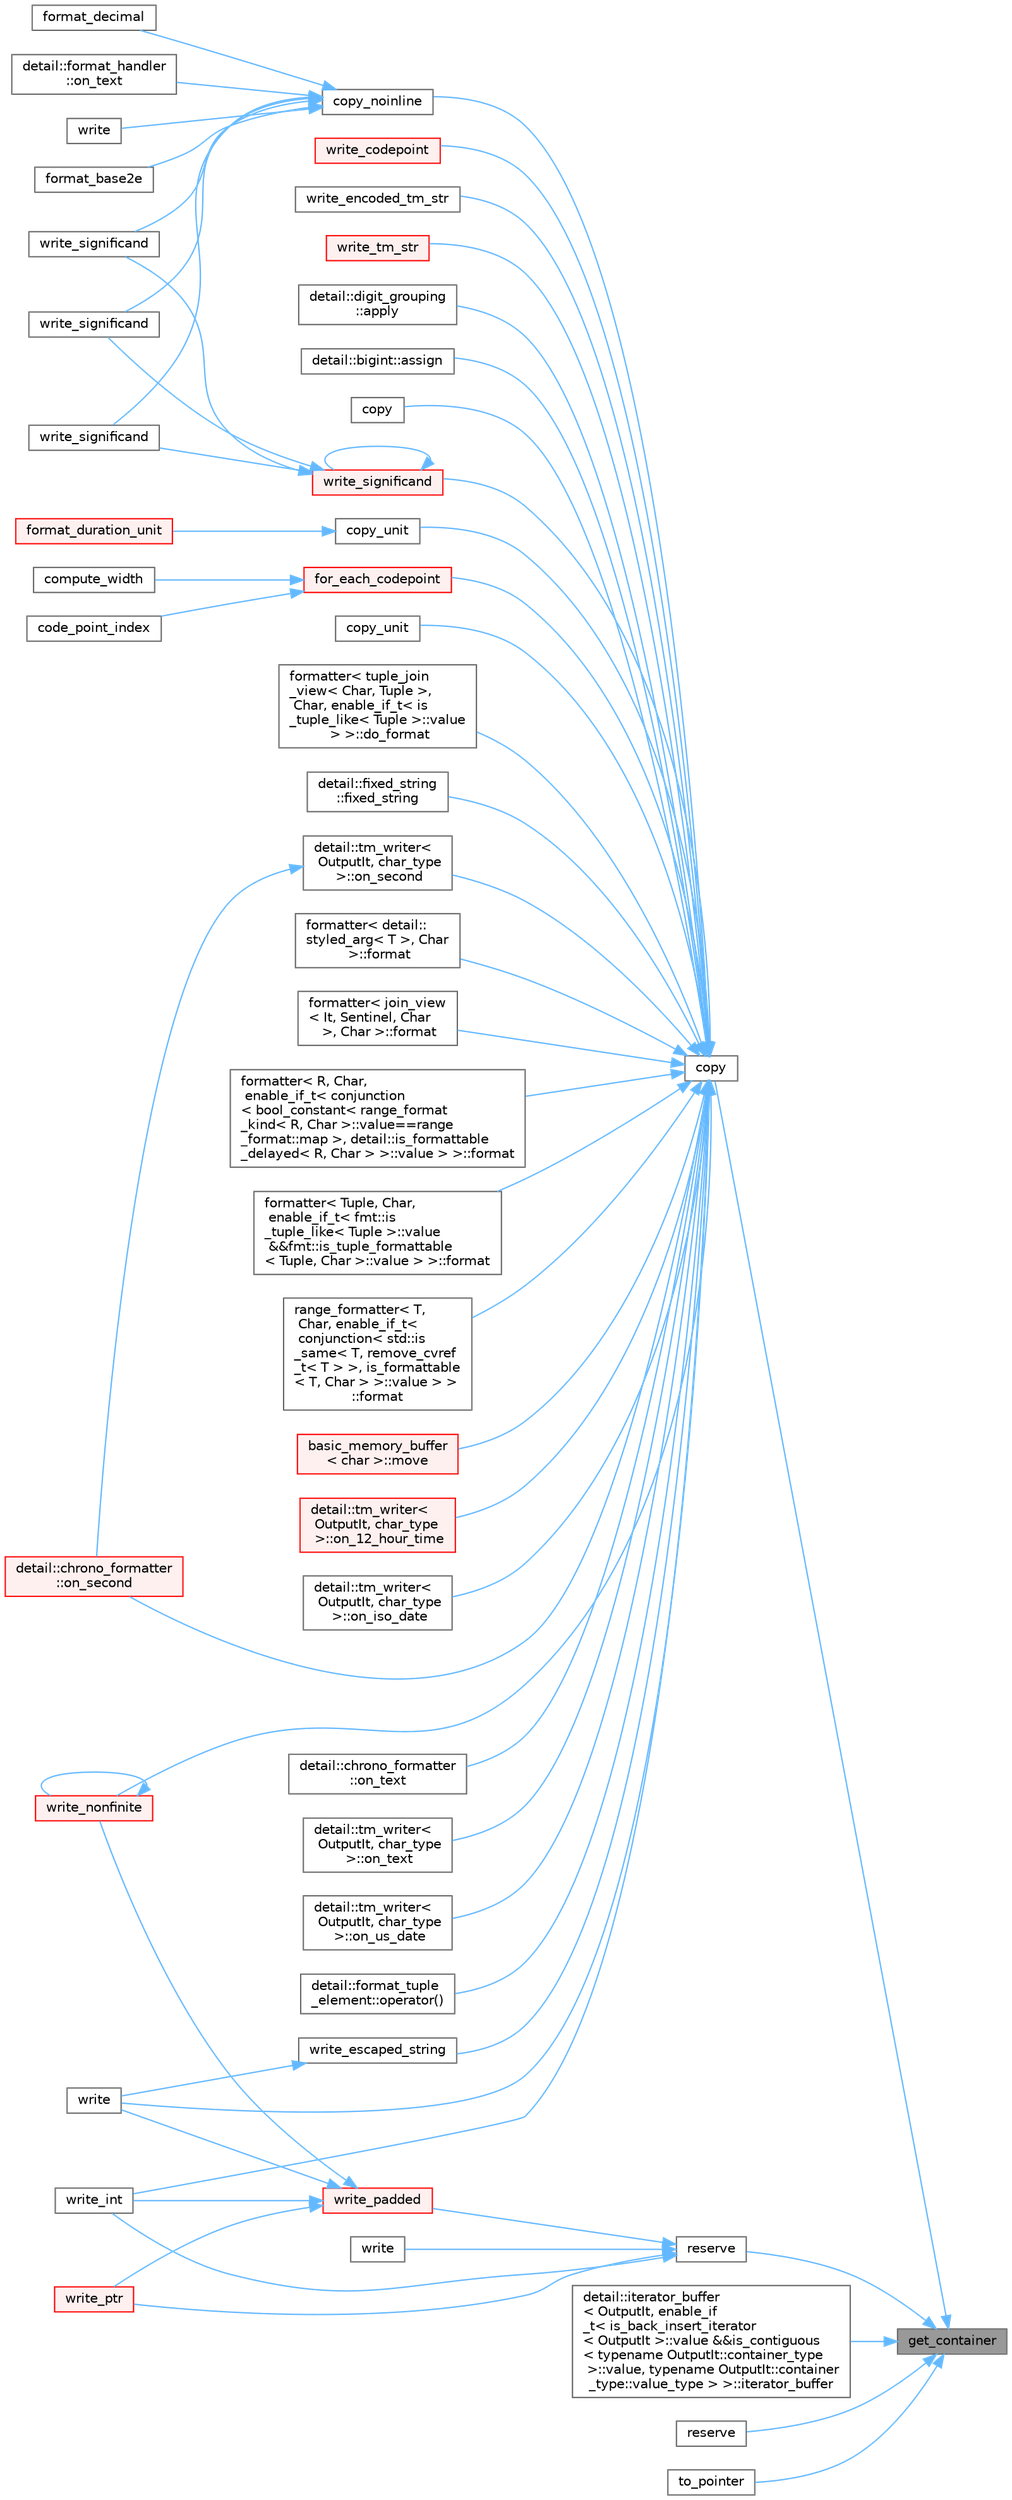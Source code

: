 digraph "get_container"
{
 // LATEX_PDF_SIZE
  bgcolor="transparent";
  edge [fontname=Helvetica,fontsize=10,labelfontname=Helvetica,labelfontsize=10];
  node [fontname=Helvetica,fontsize=10,shape=box,height=0.2,width=0.4];
  rankdir="RL";
  Node1 [id="Node000001",label="get_container",height=0.2,width=0.4,color="gray40", fillcolor="grey60", style="filled", fontcolor="black",tooltip=" "];
  Node1 -> Node2 [id="edge1_Node000001_Node000002",dir="back",color="steelblue1",style="solid",tooltip=" "];
  Node2 [id="Node000002",label="copy",height=0.2,width=0.4,color="grey40", fillcolor="white", style="filled",URL="$namespacedetail.html#a424ac455d7b099551299db1be2e6e355",tooltip=" "];
  Node2 -> Node3 [id="edge2_Node000002_Node000003",dir="back",color="steelblue1",style="solid",tooltip=" "];
  Node3 [id="Node000003",label="detail::digit_grouping\l::apply",height=0.2,width=0.4,color="grey40", fillcolor="white", style="filled",URL="$classdetail_1_1digit__grouping.html#a92811a082cdee6ced2b07a83084abf27",tooltip=" "];
  Node2 -> Node4 [id="edge3_Node000002_Node000004",dir="back",color="steelblue1",style="solid",tooltip=" "];
  Node4 [id="Node000004",label="detail::bigint::assign",height=0.2,width=0.4,color="grey40", fillcolor="white", style="filled",URL="$classdetail_1_1bigint.html#a2b62ced405e858237d4931ae236bdc23",tooltip=" "];
  Node2 -> Node5 [id="edge4_Node000002_Node000005",dir="back",color="steelblue1",style="solid",tooltip=" "];
  Node5 [id="Node000005",label="copy",height=0.2,width=0.4,color="grey40", fillcolor="white", style="filled",URL="$namespacedetail.html#ac05a8477523e1985a1168a072adac246",tooltip=" "];
  Node2 -> Node6 [id="edge5_Node000002_Node000006",dir="back",color="steelblue1",style="solid",tooltip=" "];
  Node6 [id="Node000006",label="copy_noinline",height=0.2,width=0.4,color="grey40", fillcolor="white", style="filled",URL="$namespacedetail.html#ad6edbd98f2eff8356b5bc725aee396e3",tooltip=" "];
  Node6 -> Node7 [id="edge6_Node000006_Node000007",dir="back",color="steelblue1",style="solid",tooltip=" "];
  Node7 [id="Node000007",label="format_base2e",height=0.2,width=0.4,color="grey40", fillcolor="white", style="filled",URL="$namespacedetail.html#a644fd262d53d87df245ef443e97a9817",tooltip=" "];
  Node6 -> Node8 [id="edge7_Node000006_Node000008",dir="back",color="steelblue1",style="solid",tooltip=" "];
  Node8 [id="Node000008",label="format_decimal",height=0.2,width=0.4,color="grey40", fillcolor="white", style="filled",URL="$namespacedetail.html#a31f1c8fd33b9eebb81a5626225feeace",tooltip=" "];
  Node6 -> Node9 [id="edge8_Node000006_Node000009",dir="back",color="steelblue1",style="solid",tooltip=" "];
  Node9 [id="Node000009",label="detail::format_handler\l::on_text",height=0.2,width=0.4,color="grey40", fillcolor="white", style="filled",URL="$structdetail_1_1format__handler.html#a7bb56818f95441817289b0cf927260b2",tooltip=" "];
  Node6 -> Node10 [id="edge9_Node000006_Node000010",dir="back",color="steelblue1",style="solid",tooltip=" "];
  Node10 [id="Node000010",label="write",height=0.2,width=0.4,color="grey40", fillcolor="white", style="filled",URL="$namespacedetail.html#a52bf5194a8344744afbdcf8be238b531",tooltip=" "];
  Node6 -> Node11 [id="edge10_Node000006_Node000011",dir="back",color="steelblue1",style="solid",tooltip=" "];
  Node11 [id="Node000011",label="write_significand",height=0.2,width=0.4,color="grey40", fillcolor="white", style="filled",URL="$namespacedetail.html#a82a857efad08792a15726465f64d3ad7",tooltip=" "];
  Node6 -> Node12 [id="edge11_Node000006_Node000012",dir="back",color="steelblue1",style="solid",tooltip=" "];
  Node12 [id="Node000012",label="write_significand",height=0.2,width=0.4,color="grey40", fillcolor="white", style="filled",URL="$namespacedetail.html#af529743a92b0d383abfc3d76039f8407",tooltip=" "];
  Node6 -> Node13 [id="edge12_Node000006_Node000013",dir="back",color="steelblue1",style="solid",tooltip=" "];
  Node13 [id="Node000013",label="write_significand",height=0.2,width=0.4,color="grey40", fillcolor="white", style="filled",URL="$namespacedetail.html#a931ed4e5e885916328c401130b9d50e2",tooltip=" "];
  Node2 -> Node14 [id="edge13_Node000002_Node000014",dir="back",color="steelblue1",style="solid",tooltip=" "];
  Node14 [id="Node000014",label="copy_unit",height=0.2,width=0.4,color="grey40", fillcolor="white", style="filled",URL="$namespacedetail.html#a5677da16167e10dbf7f82ea3fab75a58",tooltip=" "];
  Node14 -> Node15 [id="edge14_Node000014_Node000015",dir="back",color="steelblue1",style="solid",tooltip=" "];
  Node15 [id="Node000015",label="format_duration_unit",height=0.2,width=0.4,color="red", fillcolor="#FFF0F0", style="filled",URL="$namespacedetail.html#a2398c04f58e4d99e75a4bd6c2ce3cfba",tooltip=" "];
  Node2 -> Node18 [id="edge15_Node000002_Node000018",dir="back",color="steelblue1",style="solid",tooltip=" "];
  Node18 [id="Node000018",label="copy_unit",height=0.2,width=0.4,color="grey40", fillcolor="white", style="filled",URL="$namespacedetail.html#ae1bf005f41d507a5a9a219ea36bc8849",tooltip=" "];
  Node2 -> Node19 [id="edge16_Node000002_Node000019",dir="back",color="steelblue1",style="solid",tooltip=" "];
  Node19 [id="Node000019",label="formatter\< tuple_join\l_view\< Char, Tuple \>,\l Char, enable_if_t\< is\l_tuple_like\< Tuple \>::value\l \> \>::do_format",height=0.2,width=0.4,color="grey40", fillcolor="white", style="filled",URL="$structformatter_3_01tuple__join__view_3_01_char_00_01_tuple_01_4_00_01_char_00_01enable__if__t_3702116b4993467dc43ca9e2e0cc9ab0d.html#aa1b1b5a65ce3b69df2fee186f0806c69",tooltip=" "];
  Node2 -> Node20 [id="edge17_Node000002_Node000020",dir="back",color="steelblue1",style="solid",tooltip=" "];
  Node20 [id="Node000020",label="detail::fixed_string\l::fixed_string",height=0.2,width=0.4,color="grey40", fillcolor="white", style="filled",URL="$structdetail_1_1fixed__string.html#aa482fa0043b9ee739656f361655ac900",tooltip=" "];
  Node2 -> Node21 [id="edge18_Node000002_Node000021",dir="back",color="steelblue1",style="solid",tooltip=" "];
  Node21 [id="Node000021",label="for_each_codepoint",height=0.2,width=0.4,color="red", fillcolor="#FFF0F0", style="filled",URL="$namespacedetail.html#a9eaa91e3d4139e9d0b119691560d1448",tooltip=" "];
  Node21 -> Node22 [id="edge19_Node000021_Node000022",dir="back",color="steelblue1",style="solid",tooltip=" "];
  Node22 [id="Node000022",label="code_point_index",height=0.2,width=0.4,color="grey40", fillcolor="white", style="filled",URL="$namespacedetail.html#aecb4aa6caa07864c7d60927ced8b685a",tooltip=" "];
  Node21 -> Node23 [id="edge20_Node000021_Node000023",dir="back",color="steelblue1",style="solid",tooltip=" "];
  Node23 [id="Node000023",label="compute_width",height=0.2,width=0.4,color="grey40", fillcolor="white", style="filled",URL="$namespacedetail.html#a7475fe761a7eca15f3f2fd32523fa3ee",tooltip=" "];
  Node2 -> Node26 [id="edge21_Node000002_Node000026",dir="back",color="steelblue1",style="solid",tooltip=" "];
  Node26 [id="Node000026",label="formatter\< detail::\lstyled_arg\< T \>, Char\l \>::format",height=0.2,width=0.4,color="grey40", fillcolor="white", style="filled",URL="$structformatter_3_01detail_1_1styled__arg_3_01_t_01_4_00_01_char_01_4.html#aa0fa092d8597011c772b36a114ccdcd5",tooltip=" "];
  Node2 -> Node27 [id="edge22_Node000002_Node000027",dir="back",color="steelblue1",style="solid",tooltip=" "];
  Node27 [id="Node000027",label="formatter\< join_view\l\< It, Sentinel, Char\l \>, Char \>::format",height=0.2,width=0.4,color="grey40", fillcolor="white", style="filled",URL="$structformatter_3_01join__view_3_01_it_00_01_sentinel_00_01_char_01_4_00_01_char_01_4.html#a07e0337491f4127ff74ae1d346036377",tooltip=" "];
  Node2 -> Node28 [id="edge23_Node000002_Node000028",dir="back",color="steelblue1",style="solid",tooltip=" "];
  Node28 [id="Node000028",label="formatter\< R, Char,\l enable_if_t\< conjunction\l\< bool_constant\< range_format\l_kind\< R, Char \>::value==range\l_format::map \>, detail::is_formattable\l_delayed\< R, Char \> \>::value \> \>::format",height=0.2,width=0.4,color="grey40", fillcolor="white", style="filled",URL="$structformatter_3_01_r_00_01_char_00_01enable__if__t_3_01conjunction_3_01bool__constant_3_01rang682dfa2fd4997d6674e20e6d81a60e99.html#a81ac6098102ec316574a1a9f94bf0211",tooltip=" "];
  Node2 -> Node29 [id="edge24_Node000002_Node000029",dir="back",color="steelblue1",style="solid",tooltip=" "];
  Node29 [id="Node000029",label="formatter\< Tuple, Char,\l enable_if_t\< fmt::is\l_tuple_like\< Tuple \>::value\l &&fmt::is_tuple_formattable\l\< Tuple, Char \>::value \> \>::format",height=0.2,width=0.4,color="grey40", fillcolor="white", style="filled",URL="$structformatter_3_01_tuple_00_01_char_00_01enable__if__t_3_01fmt_1_1is__tuple__like_3_01_tuple_0858257f959bf6fea2bf2f677029fa45e.html#aaed9a154dbcbbe9aceb075aad7bb2f9d",tooltip=" "];
  Node2 -> Node30 [id="edge25_Node000002_Node000030",dir="back",color="steelblue1",style="solid",tooltip=" "];
  Node30 [id="Node000030",label="range_formatter\< T,\l Char, enable_if_t\<\l conjunction\< std::is\l_same\< T, remove_cvref\l_t\< T \> \>, is_formattable\l\< T, Char \> \>::value \> \>\l::format",height=0.2,width=0.4,color="grey40", fillcolor="white", style="filled",URL="$structrange__formatter_3_01_t_00_01_char_00_01enable__if__t_3_01conjunction_3_01std_1_1is__same_edf46378efa9da3f820c5aa7a483895e.html#af87e39ba518dcf690d9d8d461d8086d3",tooltip=" "];
  Node2 -> Node31 [id="edge26_Node000002_Node000031",dir="back",color="steelblue1",style="solid",tooltip=" "];
  Node31 [id="Node000031",label="basic_memory_buffer\l\< char \>::move",height=0.2,width=0.4,color="red", fillcolor="#FFF0F0", style="filled",URL="$classbasic__memory__buffer.html#a72128f03973fe818bb882bc8130f0b86",tooltip=" "];
  Node2 -> Node34 [id="edge27_Node000002_Node000034",dir="back",color="steelblue1",style="solid",tooltip=" "];
  Node34 [id="Node000034",label="detail::tm_writer\<\l OutputIt, char_type\l \>::on_12_hour_time",height=0.2,width=0.4,color="red", fillcolor="#FFF0F0", style="filled",URL="$classdetail_1_1tm__writer.html#acac60187a1bae85bc87379c974bc6e45",tooltip=" "];
  Node2 -> Node36 [id="edge28_Node000002_Node000036",dir="back",color="steelblue1",style="solid",tooltip=" "];
  Node36 [id="Node000036",label="detail::tm_writer\<\l OutputIt, char_type\l \>::on_iso_date",height=0.2,width=0.4,color="grey40", fillcolor="white", style="filled",URL="$classdetail_1_1tm__writer.html#aea707828446626d840d3cb1e6187179e",tooltip=" "];
  Node2 -> Node37 [id="edge29_Node000002_Node000037",dir="back",color="steelblue1",style="solid",tooltip=" "];
  Node37 [id="Node000037",label="detail::chrono_formatter\l::on_second",height=0.2,width=0.4,color="red", fillcolor="#FFF0F0", style="filled",URL="$structdetail_1_1chrono__formatter.html#afcb9a0eff4398874cbff0b5466c5f56c",tooltip=" "];
  Node2 -> Node39 [id="edge30_Node000002_Node000039",dir="back",color="steelblue1",style="solid",tooltip=" "];
  Node39 [id="Node000039",label="detail::tm_writer\<\l OutputIt, char_type\l \>::on_second",height=0.2,width=0.4,color="grey40", fillcolor="white", style="filled",URL="$classdetail_1_1tm__writer.html#afcb9a0eff4398874cbff0b5466c5f56c",tooltip=" "];
  Node39 -> Node37 [id="edge31_Node000039_Node000037",dir="back",color="steelblue1",style="solid",tooltip=" "];
  Node2 -> Node40 [id="edge32_Node000002_Node000040",dir="back",color="steelblue1",style="solid",tooltip=" "];
  Node40 [id="Node000040",label="detail::chrono_formatter\l::on_text",height=0.2,width=0.4,color="grey40", fillcolor="white", style="filled",URL="$structdetail_1_1chrono__formatter.html#ab206c31b43b3f50407f846631b08810b",tooltip=" "];
  Node2 -> Node41 [id="edge33_Node000002_Node000041",dir="back",color="steelblue1",style="solid",tooltip=" "];
  Node41 [id="Node000041",label="detail::tm_writer\<\l OutputIt, char_type\l \>::on_text",height=0.2,width=0.4,color="grey40", fillcolor="white", style="filled",URL="$classdetail_1_1tm__writer.html#a1db3c9cd510af6fb4e112e0250d34afb",tooltip=" "];
  Node2 -> Node42 [id="edge34_Node000002_Node000042",dir="back",color="steelblue1",style="solid",tooltip=" "];
  Node42 [id="Node000042",label="detail::tm_writer\<\l OutputIt, char_type\l \>::on_us_date",height=0.2,width=0.4,color="grey40", fillcolor="white", style="filled",URL="$classdetail_1_1tm__writer.html#afe51a54407933aca94f3f33297ea2d93",tooltip=" "];
  Node2 -> Node43 [id="edge35_Node000002_Node000043",dir="back",color="steelblue1",style="solid",tooltip=" "];
  Node43 [id="Node000043",label="detail::format_tuple\l_element::operator()",height=0.2,width=0.4,color="grey40", fillcolor="white", style="filled",URL="$structdetail_1_1format__tuple__element.html#a2cfa9d3122901cdb0496b8476ff68d3d",tooltip=" "];
  Node2 -> Node44 [id="edge36_Node000002_Node000044",dir="back",color="steelblue1",style="solid",tooltip=" "];
  Node44 [id="Node000044",label="write",height=0.2,width=0.4,color="grey40", fillcolor="white", style="filled",URL="$namespacedetail.html#a664c3f795a0280d463eb3f67c45219ad",tooltip=" "];
  Node2 -> Node45 [id="edge37_Node000002_Node000045",dir="back",color="steelblue1",style="solid",tooltip=" "];
  Node45 [id="Node000045",label="write_codepoint",height=0.2,width=0.4,color="red", fillcolor="#FFF0F0", style="filled",URL="$namespacedetail.html#a23eea6d81676255756eccf627cb1011f",tooltip=" "];
  Node2 -> Node57 [id="edge38_Node000002_Node000057",dir="back",color="steelblue1",style="solid",tooltip=" "];
  Node57 [id="Node000057",label="write_encoded_tm_str",height=0.2,width=0.4,color="grey40", fillcolor="white", style="filled",URL="$namespacedetail.html#a0199d4ab13906cdd7763188a2287bb74",tooltip=" "];
  Node2 -> Node56 [id="edge39_Node000002_Node000056",dir="back",color="steelblue1",style="solid",tooltip=" "];
  Node56 [id="Node000056",label="write_escaped_string",height=0.2,width=0.4,color="grey40", fillcolor="white", style="filled",URL="$namespacedetail.html#a8d4a568e200778bc19363c644e3f29bd",tooltip=" "];
  Node56 -> Node44 [id="edge40_Node000056_Node000044",dir="back",color="steelblue1",style="solid",tooltip=" "];
  Node2 -> Node53 [id="edge41_Node000002_Node000053",dir="back",color="steelblue1",style="solid",tooltip=" "];
  Node53 [id="Node000053",label="write_int",height=0.2,width=0.4,color="grey40", fillcolor="white", style="filled",URL="$namespacedetail.html#a0dc2ace9cfb00f77921ab5c78fe1cdde",tooltip=" "];
  Node2 -> Node58 [id="edge42_Node000002_Node000058",dir="back",color="steelblue1",style="solid",tooltip=" "];
  Node58 [id="Node000058",label="write_nonfinite",height=0.2,width=0.4,color="red", fillcolor="#FFF0F0", style="filled",URL="$namespacedetail.html#a1446334f70e1fd5b2840071f79580331",tooltip=" "];
  Node58 -> Node58 [id="edge43_Node000058_Node000058",dir="back",color="steelblue1",style="solid",tooltip=" "];
  Node2 -> Node61 [id="edge44_Node000002_Node000061",dir="back",color="steelblue1",style="solid",tooltip=" "];
  Node61 [id="Node000061",label="write_significand",height=0.2,width=0.4,color="red", fillcolor="#FFF0F0", style="filled",URL="$namespacedetail.html#ab2321dd7ce54caf7404a5001c6aca3f0",tooltip=" "];
  Node61 -> Node61 [id="edge45_Node000061_Node000061",dir="back",color="steelblue1",style="solid",tooltip=" "];
  Node61 -> Node11 [id="edge46_Node000061_Node000011",dir="back",color="steelblue1",style="solid",tooltip=" "];
  Node61 -> Node12 [id="edge47_Node000061_Node000012",dir="back",color="steelblue1",style="solid",tooltip=" "];
  Node61 -> Node13 [id="edge48_Node000061_Node000013",dir="back",color="steelblue1",style="solid",tooltip=" "];
  Node2 -> Node67 [id="edge49_Node000002_Node000067",dir="back",color="steelblue1",style="solid",tooltip=" "];
  Node67 [id="Node000067",label="write_tm_str",height=0.2,width=0.4,color="red", fillcolor="#FFF0F0", style="filled",URL="$namespacedetail.html#ab860fa7ee0d92c3f16d66ec9dae8b4e7",tooltip=" "];
  Node1 -> Node69 [id="edge50_Node000001_Node000069",dir="back",color="steelblue1",style="solid",tooltip=" "];
  Node69 [id="Node000069",label="detail::iterator_buffer\l\< OutputIt, enable_if\l_t\< is_back_insert_iterator\l\< OutputIt \>::value &&is_contiguous\l\< typename OutputIt::container_type\l \>::value, typename OutputIt::container\l_type::value_type \> \>::iterator_buffer",height=0.2,width=0.4,color="grey40", fillcolor="white", style="filled",URL="$classdetail_1_1iterator__buffer_3_01_output_it_00_01enable__if__t_3_01is__back__insert__iteratorc14756b7678d539799ac167e35d72bcb.html#a2b6220b5c0f5cb7ba16ff037aa009e6a",tooltip=" "];
  Node1 -> Node70 [id="edge51_Node000001_Node000070",dir="back",color="steelblue1",style="solid",tooltip=" "];
  Node70 [id="Node000070",label="reserve",height=0.2,width=0.4,color="grey40", fillcolor="white", style="filled",URL="$namespacedetail.html#a7102027d50517932a7b26ec6609a9fc4",tooltip=" "];
  Node1 -> Node71 [id="edge52_Node000001_Node000071",dir="back",color="steelblue1",style="solid",tooltip=" "];
  Node71 [id="Node000071",label="reserve",height=0.2,width=0.4,color="grey40", fillcolor="white", style="filled",URL="$namespacedetail.html#a5b06ea2061cf125f5460b83b65d8d861",tooltip=" "];
  Node71 -> Node72 [id="edge53_Node000071_Node000072",dir="back",color="steelblue1",style="solid",tooltip=" "];
  Node72 [id="Node000072",label="write",height=0.2,width=0.4,color="grey40", fillcolor="white", style="filled",URL="$namespacedetail.html#ab376aea856de5f41496b67d16b48fcb2",tooltip=" "];
  Node71 -> Node53 [id="edge54_Node000071_Node000053",dir="back",color="steelblue1",style="solid",tooltip=" "];
  Node71 -> Node73 [id="edge55_Node000071_Node000073",dir="back",color="steelblue1",style="solid",tooltip=" "];
  Node73 [id="Node000073",label="write_padded",height=0.2,width=0.4,color="red", fillcolor="#FFF0F0", style="filled",URL="$namespacedetail.html#ac35be34461068c44fa2780b21713603b",tooltip=" "];
  Node73 -> Node44 [id="edge56_Node000073_Node000044",dir="back",color="steelblue1",style="solid",tooltip=" "];
  Node73 -> Node53 [id="edge57_Node000073_Node000053",dir="back",color="steelblue1",style="solid",tooltip=" "];
  Node73 -> Node58 [id="edge58_Node000073_Node000058",dir="back",color="steelblue1",style="solid",tooltip=" "];
  Node73 -> Node75 [id="edge59_Node000073_Node000075",dir="back",color="steelblue1",style="solid",tooltip=" "];
  Node75 [id="Node000075",label="write_ptr",height=0.2,width=0.4,color="red", fillcolor="#FFF0F0", style="filled",URL="$namespacedetail.html#abc00e0418a441b107f0cf8bab2493ede",tooltip=" "];
  Node71 -> Node75 [id="edge60_Node000071_Node000075",dir="back",color="steelblue1",style="solid",tooltip=" "];
  Node1 -> Node77 [id="edge61_Node000001_Node000077",dir="back",color="steelblue1",style="solid",tooltip=" "];
  Node77 [id="Node000077",label="to_pointer",height=0.2,width=0.4,color="grey40", fillcolor="white", style="filled",URL="$namespacedetail.html#a918089c121e41bd8f52b4ed6fa883803",tooltip=" "];
}
